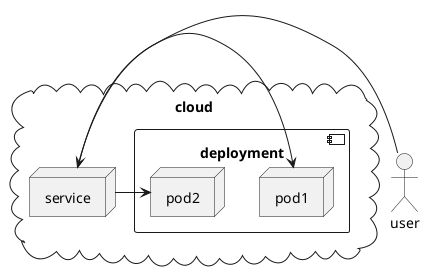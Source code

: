 @startuml
actor user

cloud cloud {

    node service

    component deployment {
        node pod1
        node pod2
    }

    service -> pod1
    service -> pod2
}
user -> service

@enduml